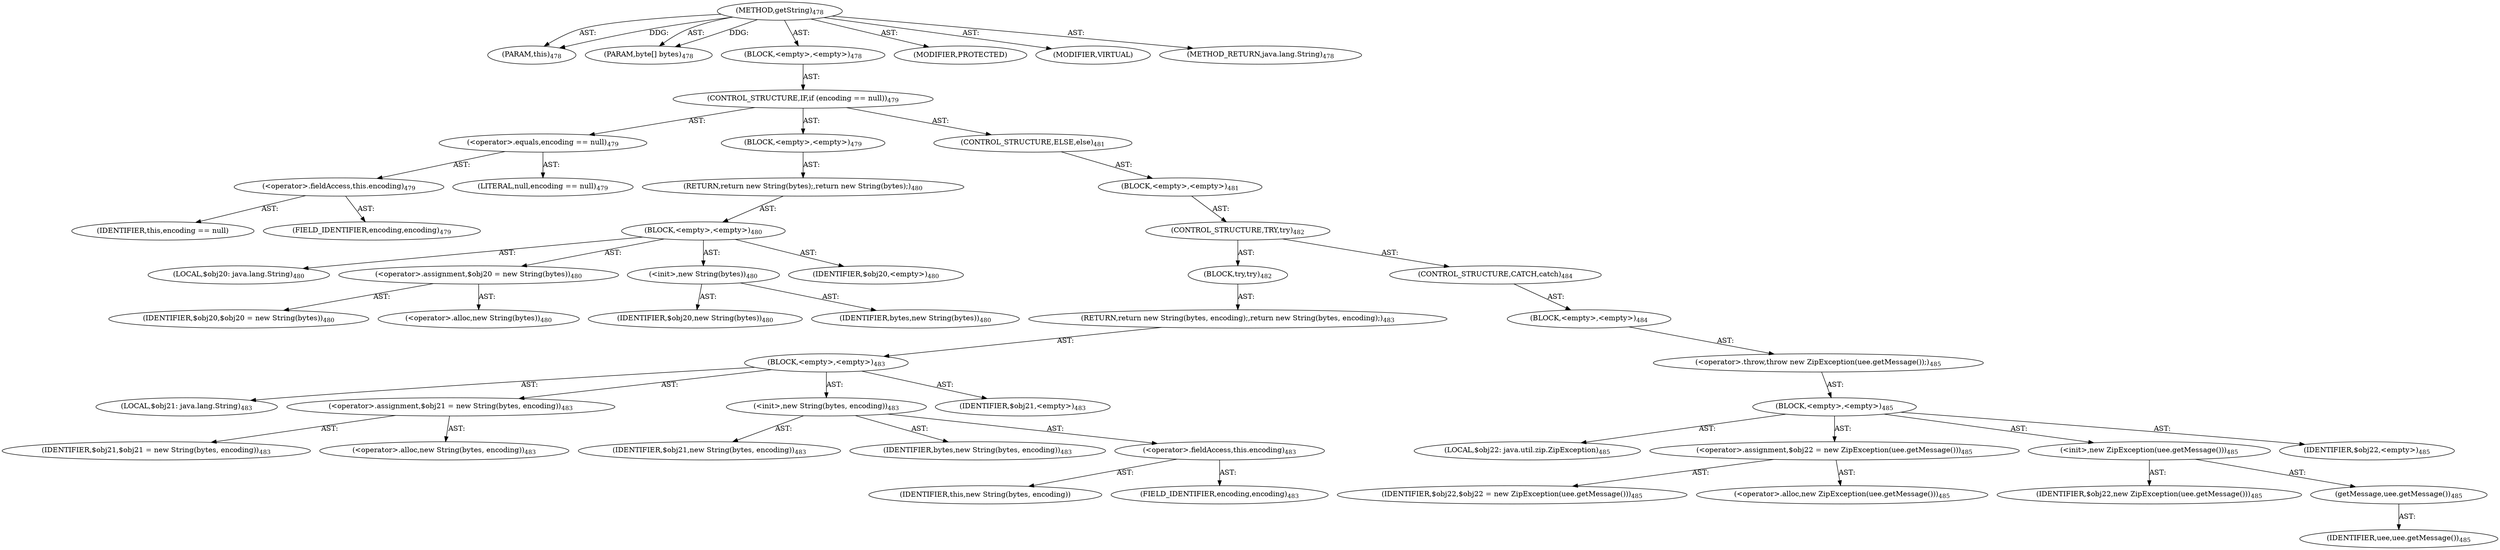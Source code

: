 digraph "getString" {  
"111669149709" [label = <(METHOD,getString)<SUB>478</SUB>> ]
"115964117015" [label = <(PARAM,this)<SUB>478</SUB>> ]
"115964117016" [label = <(PARAM,byte[] bytes)<SUB>478</SUB>> ]
"25769803822" [label = <(BLOCK,&lt;empty&gt;,&lt;empty&gt;)<SUB>478</SUB>> ]
"47244640267" [label = <(CONTROL_STRUCTURE,IF,if (encoding == null))<SUB>479</SUB>> ]
"30064771406" [label = <(&lt;operator&gt;.equals,encoding == null)<SUB>479</SUB>> ]
"30064771407" [label = <(&lt;operator&gt;.fieldAccess,this.encoding)<SUB>479</SUB>> ]
"68719477031" [label = <(IDENTIFIER,this,encoding == null)> ]
"55834574903" [label = <(FIELD_IDENTIFIER,encoding,encoding)<SUB>479</SUB>> ]
"90194313267" [label = <(LITERAL,null,encoding == null)<SUB>479</SUB>> ]
"25769803823" [label = <(BLOCK,&lt;empty&gt;,&lt;empty&gt;)<SUB>479</SUB>> ]
"146028888071" [label = <(RETURN,return new String(bytes);,return new String(bytes);)<SUB>480</SUB>> ]
"25769803824" [label = <(BLOCK,&lt;empty&gt;,&lt;empty&gt;)<SUB>480</SUB>> ]
"94489280561" [label = <(LOCAL,$obj20: java.lang.String)<SUB>480</SUB>> ]
"30064771408" [label = <(&lt;operator&gt;.assignment,$obj20 = new String(bytes))<SUB>480</SUB>> ]
"68719477032" [label = <(IDENTIFIER,$obj20,$obj20 = new String(bytes))<SUB>480</SUB>> ]
"30064771409" [label = <(&lt;operator&gt;.alloc,new String(bytes))<SUB>480</SUB>> ]
"30064771410" [label = <(&lt;init&gt;,new String(bytes))<SUB>480</SUB>> ]
"68719477033" [label = <(IDENTIFIER,$obj20,new String(bytes))<SUB>480</SUB>> ]
"68719477034" [label = <(IDENTIFIER,bytes,new String(bytes))<SUB>480</SUB>> ]
"68719477035" [label = <(IDENTIFIER,$obj20,&lt;empty&gt;)<SUB>480</SUB>> ]
"47244640268" [label = <(CONTROL_STRUCTURE,ELSE,else)<SUB>481</SUB>> ]
"25769803825" [label = <(BLOCK,&lt;empty&gt;,&lt;empty&gt;)<SUB>481</SUB>> ]
"47244640269" [label = <(CONTROL_STRUCTURE,TRY,try)<SUB>482</SUB>> ]
"25769803826" [label = <(BLOCK,try,try)<SUB>482</SUB>> ]
"146028888072" [label = <(RETURN,return new String(bytes, encoding);,return new String(bytes, encoding);)<SUB>483</SUB>> ]
"25769803827" [label = <(BLOCK,&lt;empty&gt;,&lt;empty&gt;)<SUB>483</SUB>> ]
"94489280562" [label = <(LOCAL,$obj21: java.lang.String)<SUB>483</SUB>> ]
"30064771411" [label = <(&lt;operator&gt;.assignment,$obj21 = new String(bytes, encoding))<SUB>483</SUB>> ]
"68719477036" [label = <(IDENTIFIER,$obj21,$obj21 = new String(bytes, encoding))<SUB>483</SUB>> ]
"30064771412" [label = <(&lt;operator&gt;.alloc,new String(bytes, encoding))<SUB>483</SUB>> ]
"30064771413" [label = <(&lt;init&gt;,new String(bytes, encoding))<SUB>483</SUB>> ]
"68719477037" [label = <(IDENTIFIER,$obj21,new String(bytes, encoding))<SUB>483</SUB>> ]
"68719477038" [label = <(IDENTIFIER,bytes,new String(bytes, encoding))<SUB>483</SUB>> ]
"30064771414" [label = <(&lt;operator&gt;.fieldAccess,this.encoding)<SUB>483</SUB>> ]
"68719477039" [label = <(IDENTIFIER,this,new String(bytes, encoding))> ]
"55834574904" [label = <(FIELD_IDENTIFIER,encoding,encoding)<SUB>483</SUB>> ]
"68719477040" [label = <(IDENTIFIER,$obj21,&lt;empty&gt;)<SUB>483</SUB>> ]
"47244640270" [label = <(CONTROL_STRUCTURE,CATCH,catch)<SUB>484</SUB>> ]
"25769803828" [label = <(BLOCK,&lt;empty&gt;,&lt;empty&gt;)<SUB>484</SUB>> ]
"30064771415" [label = <(&lt;operator&gt;.throw,throw new ZipException(uee.getMessage());)<SUB>485</SUB>> ]
"25769803829" [label = <(BLOCK,&lt;empty&gt;,&lt;empty&gt;)<SUB>485</SUB>> ]
"94489280563" [label = <(LOCAL,$obj22: java.util.zip.ZipException)<SUB>485</SUB>> ]
"30064771416" [label = <(&lt;operator&gt;.assignment,$obj22 = new ZipException(uee.getMessage()))<SUB>485</SUB>> ]
"68719477041" [label = <(IDENTIFIER,$obj22,$obj22 = new ZipException(uee.getMessage()))<SUB>485</SUB>> ]
"30064771417" [label = <(&lt;operator&gt;.alloc,new ZipException(uee.getMessage()))<SUB>485</SUB>> ]
"30064771418" [label = <(&lt;init&gt;,new ZipException(uee.getMessage()))<SUB>485</SUB>> ]
"68719477042" [label = <(IDENTIFIER,$obj22,new ZipException(uee.getMessage()))<SUB>485</SUB>> ]
"30064771419" [label = <(getMessage,uee.getMessage())<SUB>485</SUB>> ]
"68719477043" [label = <(IDENTIFIER,uee,uee.getMessage())<SUB>485</SUB>> ]
"68719477044" [label = <(IDENTIFIER,$obj22,&lt;empty&gt;)<SUB>485</SUB>> ]
"133143986215" [label = <(MODIFIER,PROTECTED)> ]
"133143986216" [label = <(MODIFIER,VIRTUAL)> ]
"128849018893" [label = <(METHOD_RETURN,java.lang.String)<SUB>478</SUB>> ]
  "111669149709" -> "115964117015"  [ label = "AST: "] 
  "111669149709" -> "115964117016"  [ label = "AST: "] 
  "111669149709" -> "25769803822"  [ label = "AST: "] 
  "111669149709" -> "133143986215"  [ label = "AST: "] 
  "111669149709" -> "133143986216"  [ label = "AST: "] 
  "111669149709" -> "128849018893"  [ label = "AST: "] 
  "25769803822" -> "47244640267"  [ label = "AST: "] 
  "47244640267" -> "30064771406"  [ label = "AST: "] 
  "47244640267" -> "25769803823"  [ label = "AST: "] 
  "47244640267" -> "47244640268"  [ label = "AST: "] 
  "30064771406" -> "30064771407"  [ label = "AST: "] 
  "30064771406" -> "90194313267"  [ label = "AST: "] 
  "30064771407" -> "68719477031"  [ label = "AST: "] 
  "30064771407" -> "55834574903"  [ label = "AST: "] 
  "25769803823" -> "146028888071"  [ label = "AST: "] 
  "146028888071" -> "25769803824"  [ label = "AST: "] 
  "25769803824" -> "94489280561"  [ label = "AST: "] 
  "25769803824" -> "30064771408"  [ label = "AST: "] 
  "25769803824" -> "30064771410"  [ label = "AST: "] 
  "25769803824" -> "68719477035"  [ label = "AST: "] 
  "30064771408" -> "68719477032"  [ label = "AST: "] 
  "30064771408" -> "30064771409"  [ label = "AST: "] 
  "30064771410" -> "68719477033"  [ label = "AST: "] 
  "30064771410" -> "68719477034"  [ label = "AST: "] 
  "47244640268" -> "25769803825"  [ label = "AST: "] 
  "25769803825" -> "47244640269"  [ label = "AST: "] 
  "47244640269" -> "25769803826"  [ label = "AST: "] 
  "47244640269" -> "47244640270"  [ label = "AST: "] 
  "25769803826" -> "146028888072"  [ label = "AST: "] 
  "146028888072" -> "25769803827"  [ label = "AST: "] 
  "25769803827" -> "94489280562"  [ label = "AST: "] 
  "25769803827" -> "30064771411"  [ label = "AST: "] 
  "25769803827" -> "30064771413"  [ label = "AST: "] 
  "25769803827" -> "68719477040"  [ label = "AST: "] 
  "30064771411" -> "68719477036"  [ label = "AST: "] 
  "30064771411" -> "30064771412"  [ label = "AST: "] 
  "30064771413" -> "68719477037"  [ label = "AST: "] 
  "30064771413" -> "68719477038"  [ label = "AST: "] 
  "30064771413" -> "30064771414"  [ label = "AST: "] 
  "30064771414" -> "68719477039"  [ label = "AST: "] 
  "30064771414" -> "55834574904"  [ label = "AST: "] 
  "47244640270" -> "25769803828"  [ label = "AST: "] 
  "25769803828" -> "30064771415"  [ label = "AST: "] 
  "30064771415" -> "25769803829"  [ label = "AST: "] 
  "25769803829" -> "94489280563"  [ label = "AST: "] 
  "25769803829" -> "30064771416"  [ label = "AST: "] 
  "25769803829" -> "30064771418"  [ label = "AST: "] 
  "25769803829" -> "68719477044"  [ label = "AST: "] 
  "30064771416" -> "68719477041"  [ label = "AST: "] 
  "30064771416" -> "30064771417"  [ label = "AST: "] 
  "30064771418" -> "68719477042"  [ label = "AST: "] 
  "30064771418" -> "30064771419"  [ label = "AST: "] 
  "30064771419" -> "68719477043"  [ label = "AST: "] 
  "111669149709" -> "115964117015"  [ label = "DDG: "] 
  "111669149709" -> "115964117016"  [ label = "DDG: "] 
}
